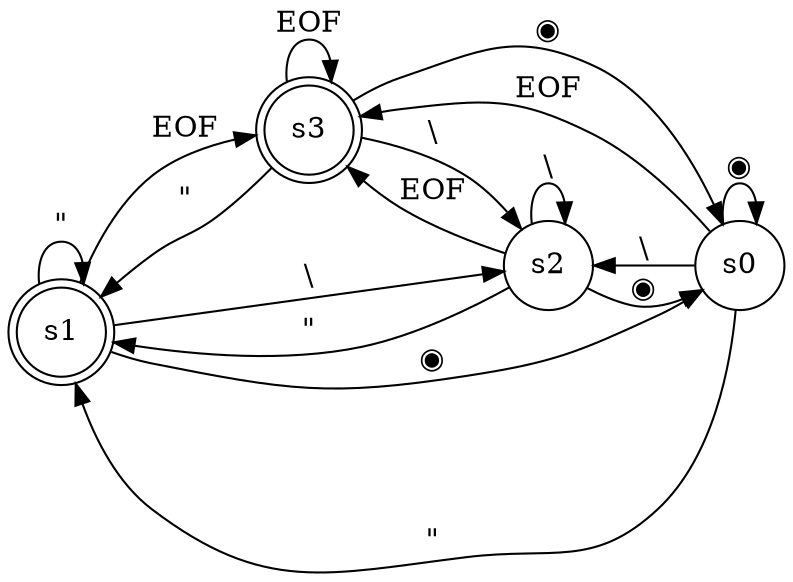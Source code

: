 digraph finite_state_machine {
	rankdir=LR;
	size="18,5"
	node [shape = doublecircle]; s1 s3;
	node [shape = circle];
	s0 -> s1 [ label = "\"" ];
	s0 -> s2 [ label = "\\" ];
	s0 -> s0 [ label = "◉" ];
	s0 -> s3 [ label = "EOF" ];
	s1 -> s1 [ label = "\"" ];
	s1 -> s2 [ label = "\\" ];
	s1 -> s0 [ label = "◉" ];
	s1 -> s3 [ label = "EOF" ];
	s2 -> s1 [ label = "\"" ];
	s2 -> s2 [ label = "\\" ];
	s2 -> s0 [ label = "◉" ];
	s2 -> s3 [ label = "EOF" ];
	s3 -> s1 [ label = "\"" ];
	s3 -> s2 [ label = "\\" ];
	s3 -> s0 [ label = "◉" ];
	s3 -> s3 [ label = "EOF" ];
}
